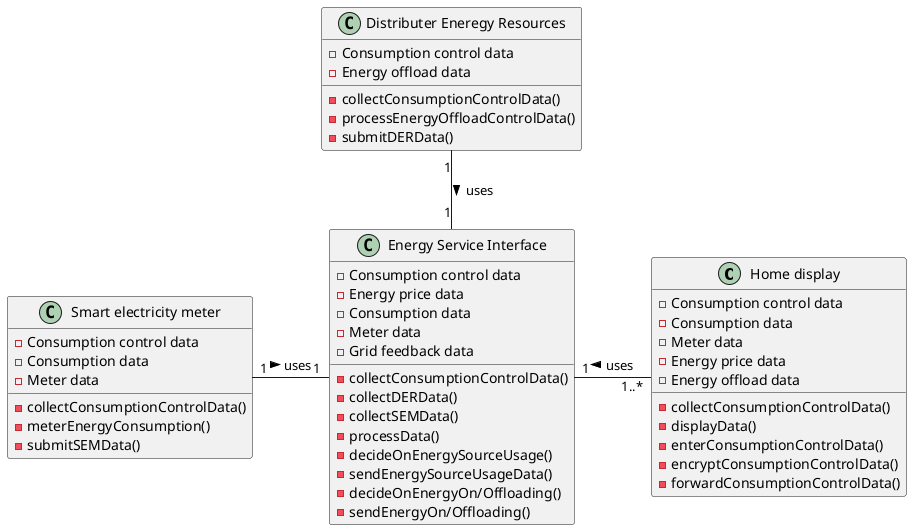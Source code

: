 @startuml
' Add title
' skinparam linetype ortho
' title Structural System diagram
class "Home display" as hd
class "Smart electricity meter" as sem
class "Distributer Eneregy Resources" as der
class "Energy Service Interface" as esi
'class "Advanced Metering Infrastructure network" as amin

class hd {
    - Consumption control data
    - Consumption data
    - Meter data
    - Energy price data
    - Energy offload data
    - collectConsumptionControlData()
    - displayData()
    - enterConsumptionControlData()
    - encryptConsumptionControlData()
    - forwardConsumptionControlData()
}

class sem {
    - Consumption control data
    - Consumption data
    - Meter data
    - collectConsumptionControlData()
    - meterEnergyConsumption()
    - submitSEMData()
}

class der {
    - Consumption control data
    - Energy offload data
    - collectConsumptionControlData()
    - processEnergyOffloadControlData()
    - submitDERData()
}

class esi {
    - Consumption control data
    - Energy price data
    - Consumption data
    - Meter data
    - Grid feedback data
    - collectConsumptionControlData()
    - collectDERData()
    - collectSEMData()
    - processData()
    - decideOnEnergySourceUsage()
    - sendEnergySourceUsageData()
    - decideOnEnergyOn/Offloading()
    - sendEnergyOn/Offloading()
}

'sem --|> amin
'amin --|> esi
hd "1..*" -l- "1" esi : > uses
sem "1" -r- "1"  esi : > uses 
der "1" -- "1"  esi : uses >

' footer Secure Softwre Modelling, Group: TRR
@enduml
